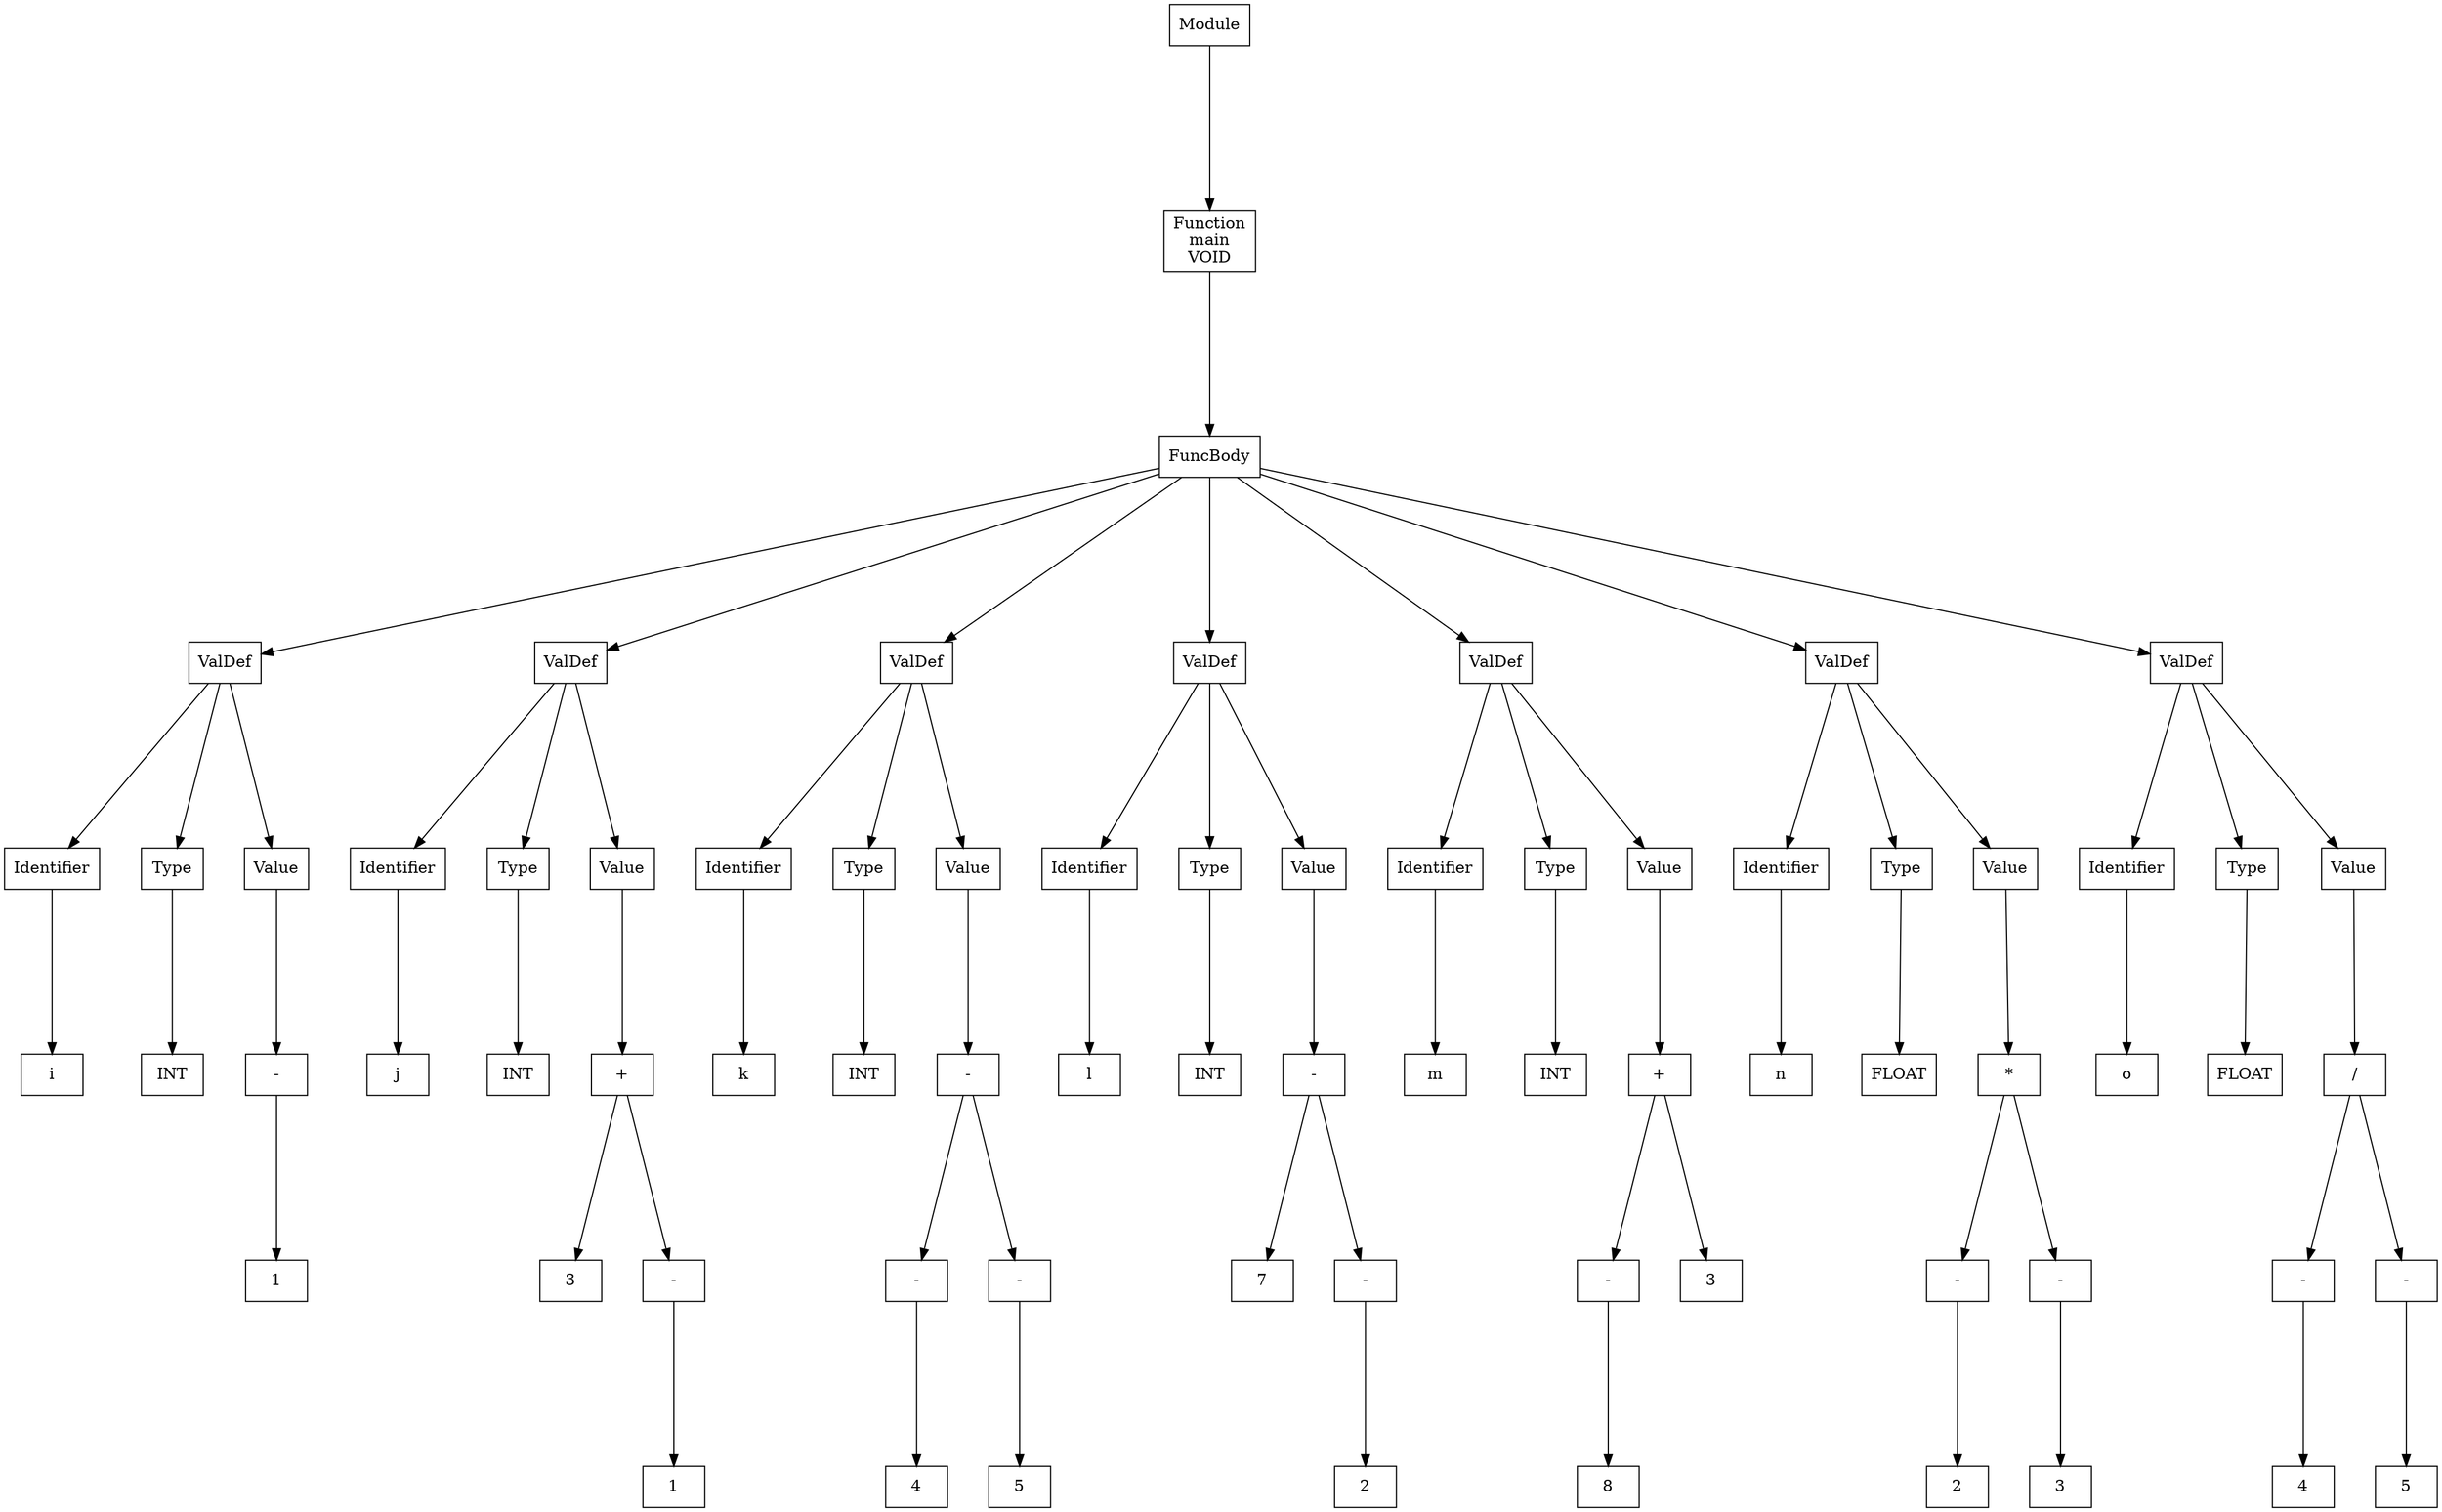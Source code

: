 digraph {
node [shape=box];
graph [ordering="out", overlap = false, nodesep="0.5", ranksep="2"];
node0 [label="Module"];
node1 [label="Function\nmain\nVOID"];
node2 [label="FuncBody"];
node3 [label="ValDef"];
node4 [label="Identifier"];
node5 [label="i"];
node6 [label="Type"];
node7 [label="INT"];
node8 [label="Value"];
node9 [label="-"];
node10 [label="1"];
node11 [label="ValDef"];
node12 [label="Identifier"];
node13 [label="j"];
node14 [label="Type"];
node15 [label="INT"];
node16 [label="Value"];
node17 [label="+"];
node18 [label="3"];
node19 [label="-"];
node20 [label="1"];
node21 [label="ValDef"];
node22 [label="Identifier"];
node23 [label="k"];
node24 [label="Type"];
node25 [label="INT"];
node26 [label="Value"];
node27 [label="-"];
node28 [label="-"];
node29 [label="4"];
node30 [label="-"];
node31 [label="5"];
node32 [label="ValDef"];
node33 [label="Identifier"];
node34 [label="l"];
node35 [label="Type"];
node36 [label="INT"];
node37 [label="Value"];
node38 [label="-"];
node39 [label="7"];
node40 [label="-"];
node41 [label="2"];
node42 [label="ValDef"];
node43 [label="Identifier"];
node44 [label="m"];
node45 [label="Type"];
node46 [label="INT"];
node47 [label="Value"];
node48 [label="+"];
node49 [label="-"];
node50 [label="8"];
node51 [label="3"];
node52 [label="ValDef"];
node53 [label="Identifier"];
node54 [label="n"];
node55 [label="Type"];
node56 [label="FLOAT"];
node57 [label="Value"];
node58 [label="*"];
node59 [label="-"];
node60 [label="2"];
node61 [label="-"];
node62 [label="3"];
node63 [label="ValDef"];
node64 [label="Identifier"];
node65 [label="o"];
node66 [label="Type"];
node67 [label="FLOAT"];
node68 [label="Value"];
node69 [label="/"];
node70 [label="-"];
node71 [label="4"];
node72 [label="-"];
node73 [label="5"];
node1 -> node2;
node4 -> node5;
node3 -> node4;
node6 -> node7;
node3 -> node6;
node9 -> node10;
node3 -> node8;
node8 -> node9;
node2 -> node3;
node12 -> node13;
node11 -> node12;
node14 -> node15;
node11 -> node14;
node19 -> node20;
node17 -> node18;
node17 -> node19;
node11 -> node16;
node16 -> node17;
node2 -> node11;
node22 -> node23;
node21 -> node22;
node24 -> node25;
node21 -> node24;
node28 -> node29;
node30 -> node31;
node27 -> node28;
node27 -> node30;
node21 -> node26;
node26 -> node27;
node2 -> node21;
node33 -> node34;
node32 -> node33;
node35 -> node36;
node32 -> node35;
node40 -> node41;
node38 -> node39;
node38 -> node40;
node32 -> node37;
node37 -> node38;
node2 -> node32;
node43 -> node44;
node42 -> node43;
node45 -> node46;
node42 -> node45;
node49 -> node50;
node48 -> node49;
node48 -> node51;
node42 -> node47;
node47 -> node48;
node2 -> node42;
node53 -> node54;
node52 -> node53;
node55 -> node56;
node52 -> node55;
node59 -> node60;
node61 -> node62;
node58 -> node59;
node58 -> node61;
node52 -> node57;
node57 -> node58;
node2 -> node52;
node64 -> node65;
node63 -> node64;
node66 -> node67;
node63 -> node66;
node70 -> node71;
node72 -> node73;
node69 -> node70;
node69 -> node72;
node63 -> node68;
node68 -> node69;
node2 -> node63;
node0 -> node1;
}
